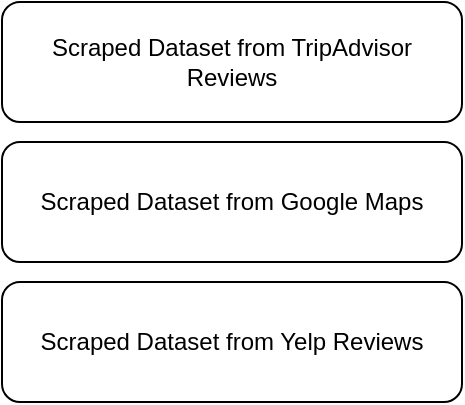 <mxfile version="24.6.4" type="github">
  <diagram name="Page-1" id="iKAXJZAf1PLXWyzWDuRM">
    <mxGraphModel dx="3500" dy="1857" grid="1" gridSize="10" guides="1" tooltips="1" connect="1" arrows="1" fold="1" page="1" pageScale="1" pageWidth="850" pageHeight="1100" math="0" shadow="0">
      <root>
        <mxCell id="0" />
        <mxCell id="1" parent="0" />
        <mxCell id="0VwKaWO4Tse9whwEBI7w-1" value="Scraped Dataset from TripAdvisor Reviews" style="rounded=1;whiteSpace=wrap;html=1;" vertex="1" parent="1">
          <mxGeometry x="80" y="250" width="230" height="60" as="geometry" />
        </mxCell>
        <mxCell id="0VwKaWO4Tse9whwEBI7w-2" value="Scraped Dataset from Yelp Reviews" style="rounded=1;whiteSpace=wrap;html=1;" vertex="1" parent="1">
          <mxGeometry x="80" y="390" width="230" height="60" as="geometry" />
        </mxCell>
        <mxCell id="0VwKaWO4Tse9whwEBI7w-3" value="Scraped Dataset from Google Maps" style="rounded=1;whiteSpace=wrap;html=1;" vertex="1" parent="1">
          <mxGeometry x="80" y="320" width="230" height="60" as="geometry" />
        </mxCell>
      </root>
    </mxGraphModel>
  </diagram>
</mxfile>
